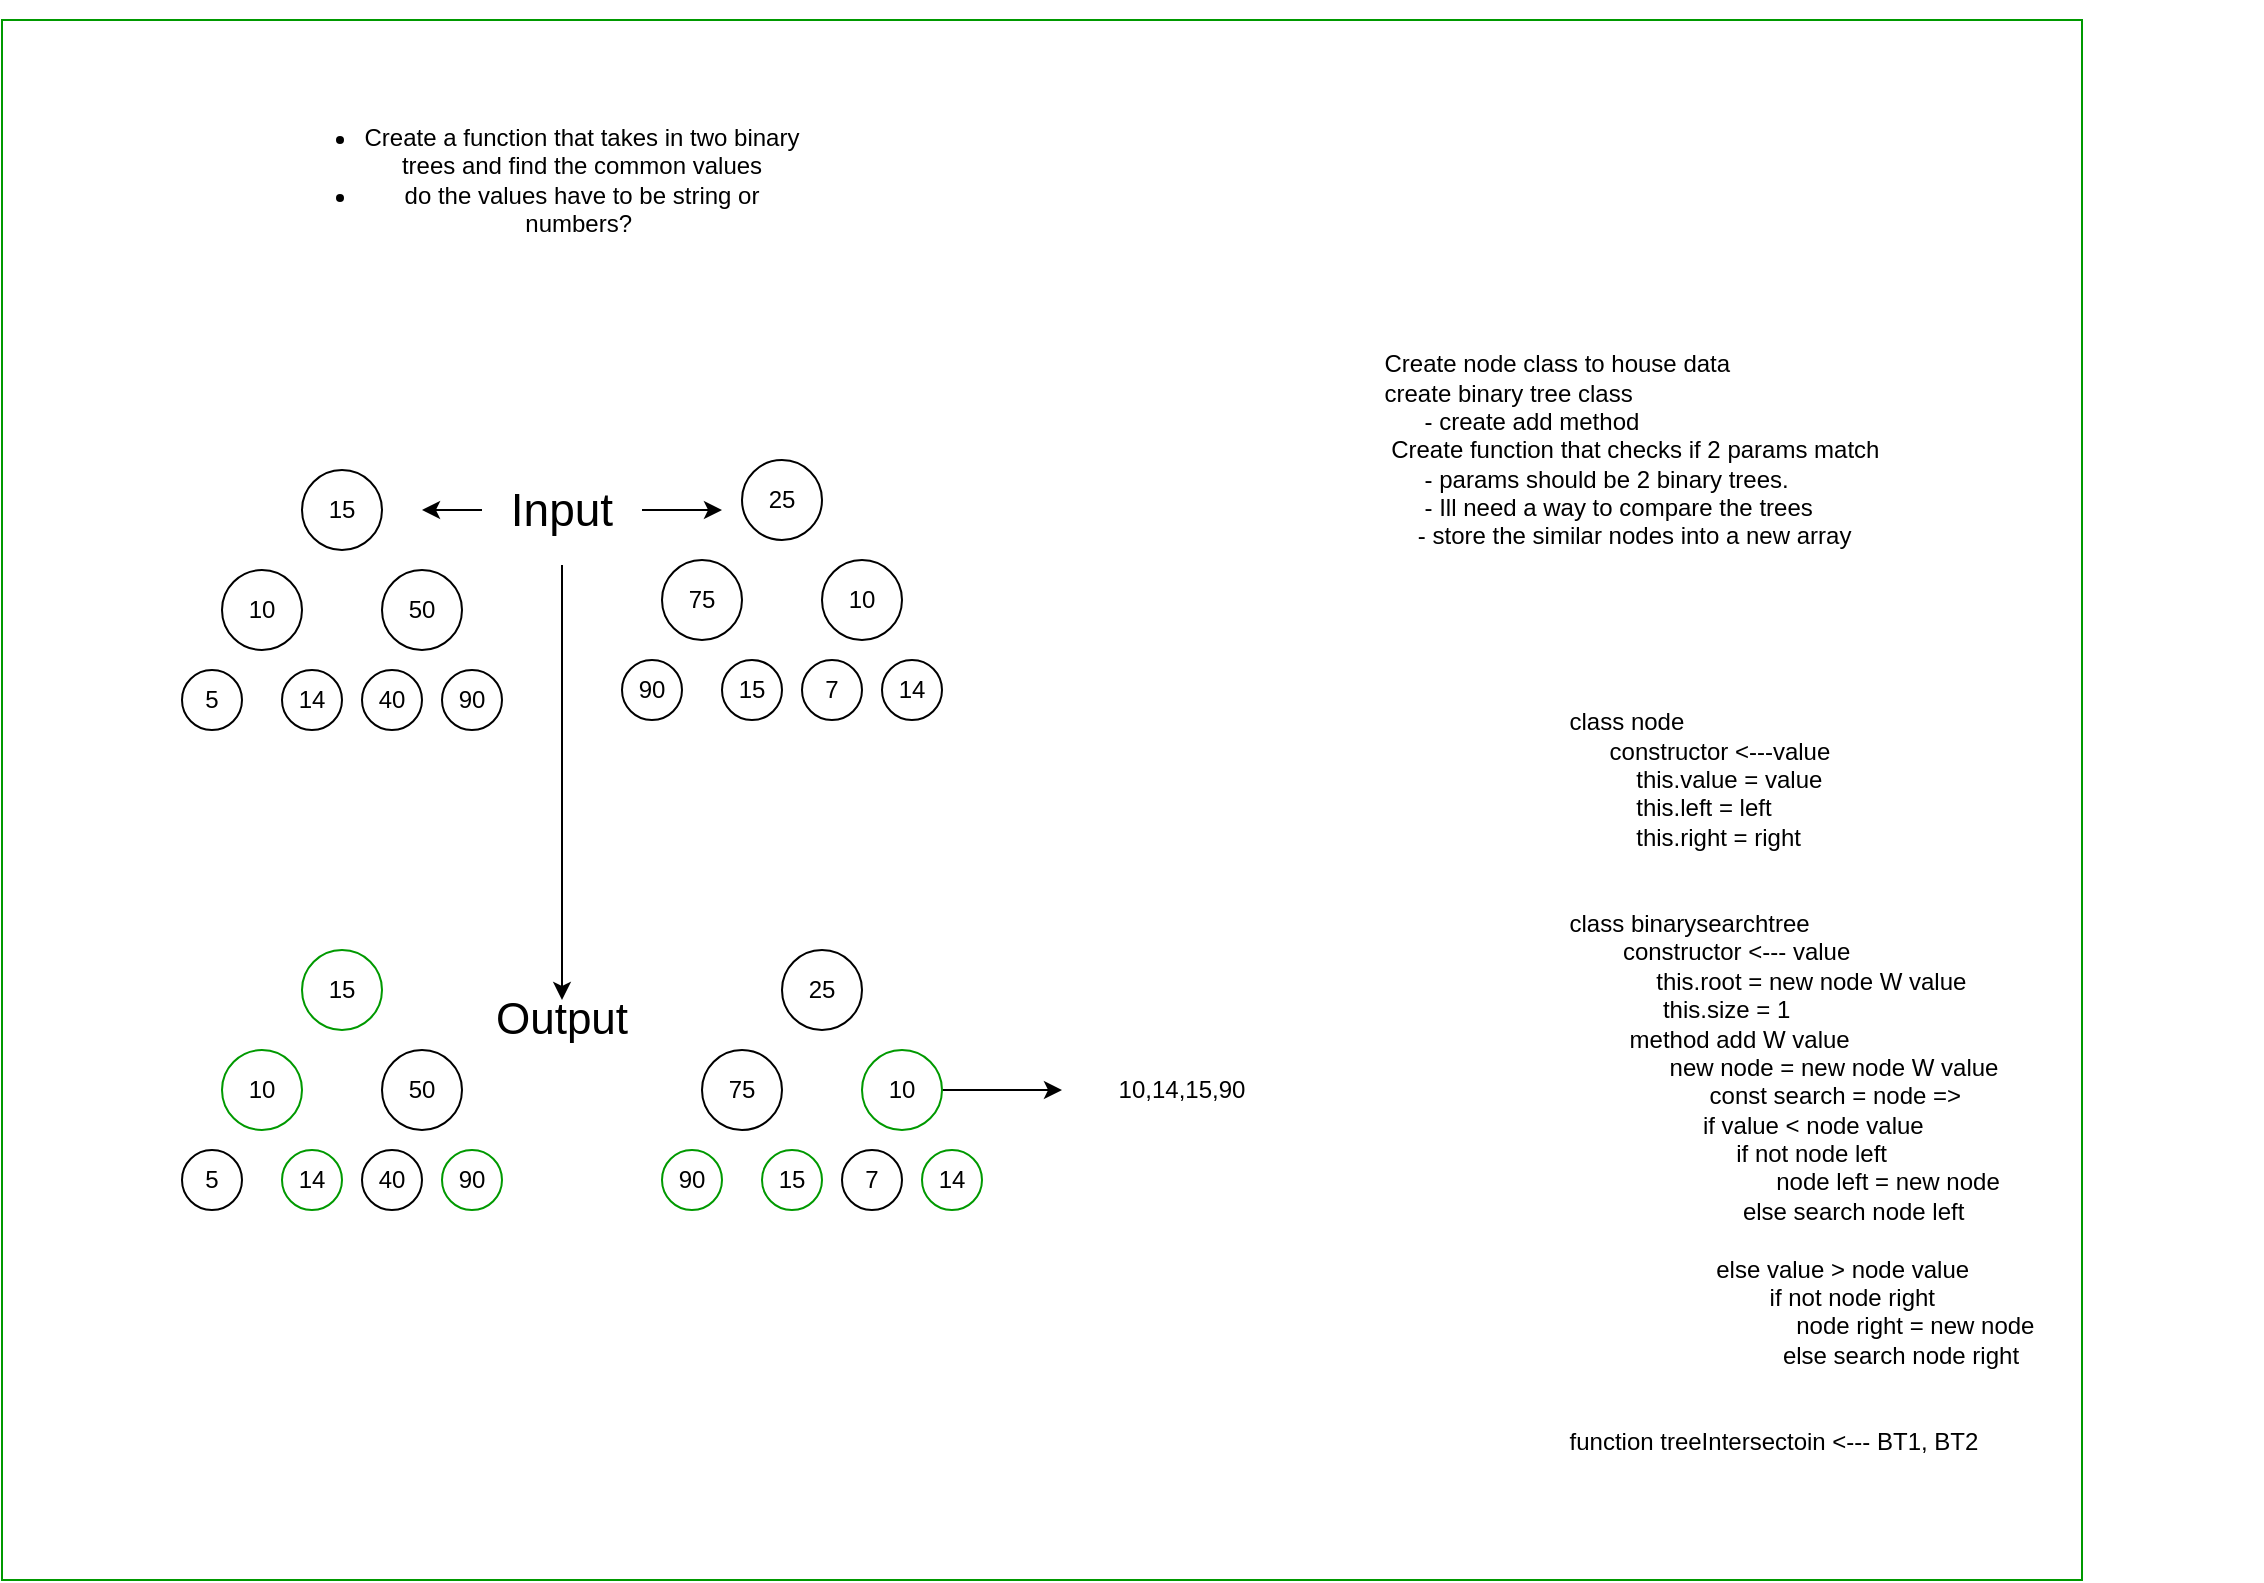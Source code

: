 <mxfile version="13.6.5">
    <diagram id="xLA6EGjMVtIB6UTje8NI" name="Page-1">
        <mxGraphModel dx="1286" dy="676" grid="1" gridSize="10" guides="1" tooltips="1" connect="1" arrows="1" fold="1" page="1" pageScale="1" pageWidth="850" pageHeight="1100" math="0" shadow="0">
            <root>
                <mxCell id="0"/>
                <mxCell id="1" parent="0"/>
                <mxCell id="60" value="" style="rounded=0;whiteSpace=wrap;html=1;strokeColor=#009900;" vertex="1" parent="1">
                    <mxGeometry y="20" width="1040" height="780" as="geometry"/>
                </mxCell>
                <mxCell id="3" value="&lt;ul&gt;&lt;li&gt;Create a function that takes in two binary trees and find the common values&lt;/li&gt;&lt;li&gt;do the values have to be string or numbers?&amp;nbsp;&lt;/li&gt;&lt;/ul&gt;" style="text;html=1;strokeColor=none;fillColor=none;align=center;verticalAlign=middle;whiteSpace=wrap;rounded=0;" vertex="1" parent="1">
                    <mxGeometry x="140" y="10" width="260" height="180" as="geometry"/>
                </mxCell>
                <mxCell id="19" value="25" style="ellipse;whiteSpace=wrap;html=1;aspect=fixed;" vertex="1" parent="1">
                    <mxGeometry x="370" y="240" width="40" height="40" as="geometry"/>
                </mxCell>
                <mxCell id="20" value="75" style="ellipse;whiteSpace=wrap;html=1;aspect=fixed;" vertex="1" parent="1">
                    <mxGeometry x="330" y="290" width="40" height="40" as="geometry"/>
                </mxCell>
                <mxCell id="21" value="90" style="ellipse;whiteSpace=wrap;html=1;aspect=fixed;" vertex="1" parent="1">
                    <mxGeometry x="310" y="340" width="30" height="30" as="geometry"/>
                </mxCell>
                <mxCell id="22" value="10" style="ellipse;whiteSpace=wrap;html=1;aspect=fixed;" vertex="1" parent="1">
                    <mxGeometry x="410" y="290" width="40" height="40" as="geometry"/>
                </mxCell>
                <mxCell id="23" value="15" style="ellipse;whiteSpace=wrap;html=1;aspect=fixed;" vertex="1" parent="1">
                    <mxGeometry x="360" y="340" width="30" height="30" as="geometry"/>
                </mxCell>
                <mxCell id="24" value="7" style="ellipse;whiteSpace=wrap;html=1;aspect=fixed;" vertex="1" parent="1">
                    <mxGeometry x="400" y="340" width="30" height="30" as="geometry"/>
                </mxCell>
                <mxCell id="25" value="14" style="ellipse;whiteSpace=wrap;html=1;aspect=fixed;" vertex="1" parent="1">
                    <mxGeometry x="440" y="340" width="30" height="30" as="geometry"/>
                </mxCell>
                <mxCell id="26" value="15" style="ellipse;whiteSpace=wrap;html=1;aspect=fixed;" vertex="1" parent="1">
                    <mxGeometry x="150" y="245" width="40" height="40" as="geometry"/>
                </mxCell>
                <mxCell id="27" value="10" style="ellipse;whiteSpace=wrap;html=1;aspect=fixed;" vertex="1" parent="1">
                    <mxGeometry x="110" y="295" width="40" height="40" as="geometry"/>
                </mxCell>
                <mxCell id="28" value="5" style="ellipse;whiteSpace=wrap;html=1;aspect=fixed;" vertex="1" parent="1">
                    <mxGeometry x="90" y="345" width="30" height="30" as="geometry"/>
                </mxCell>
                <mxCell id="29" value="50" style="ellipse;whiteSpace=wrap;html=1;aspect=fixed;" vertex="1" parent="1">
                    <mxGeometry x="190" y="295" width="40" height="40" as="geometry"/>
                </mxCell>
                <mxCell id="30" value="14" style="ellipse;whiteSpace=wrap;html=1;aspect=fixed;" vertex="1" parent="1">
                    <mxGeometry x="140" y="345" width="30" height="30" as="geometry"/>
                </mxCell>
                <mxCell id="31" value="40" style="ellipse;whiteSpace=wrap;html=1;aspect=fixed;" vertex="1" parent="1">
                    <mxGeometry x="180" y="345" width="30" height="30" as="geometry"/>
                </mxCell>
                <mxCell id="32" value="90" style="ellipse;whiteSpace=wrap;html=1;aspect=fixed;" vertex="1" parent="1">
                    <mxGeometry x="220" y="345" width="30" height="30" as="geometry"/>
                </mxCell>
                <mxCell id="33" value="15" style="ellipse;whiteSpace=wrap;html=1;aspect=fixed;strokeColor=#009900;" vertex="1" parent="1">
                    <mxGeometry x="150" y="485" width="40" height="40" as="geometry"/>
                </mxCell>
                <mxCell id="34" value="10" style="ellipse;whiteSpace=wrap;html=1;aspect=fixed;strokeColor=#009900;" vertex="1" parent="1">
                    <mxGeometry x="110" y="535" width="40" height="40" as="geometry"/>
                </mxCell>
                <mxCell id="35" value="5" style="ellipse;whiteSpace=wrap;html=1;aspect=fixed;" vertex="1" parent="1">
                    <mxGeometry x="90" y="585" width="30" height="30" as="geometry"/>
                </mxCell>
                <mxCell id="36" value="50" style="ellipse;whiteSpace=wrap;html=1;aspect=fixed;" vertex="1" parent="1">
                    <mxGeometry x="190" y="535" width="40" height="40" as="geometry"/>
                </mxCell>
                <mxCell id="37" value="14" style="ellipse;whiteSpace=wrap;html=1;aspect=fixed;strokeColor=#009900;" vertex="1" parent="1">
                    <mxGeometry x="140" y="585" width="30" height="30" as="geometry"/>
                </mxCell>
                <mxCell id="38" value="40" style="ellipse;whiteSpace=wrap;html=1;aspect=fixed;" vertex="1" parent="1">
                    <mxGeometry x="180" y="585" width="30" height="30" as="geometry"/>
                </mxCell>
                <mxCell id="39" value="90" style="ellipse;whiteSpace=wrap;html=1;aspect=fixed;strokeColor=#009900;" vertex="1" parent="1">
                    <mxGeometry x="220" y="585" width="30" height="30" as="geometry"/>
                </mxCell>
                <mxCell id="40" value="25" style="ellipse;whiteSpace=wrap;html=1;aspect=fixed;" vertex="1" parent="1">
                    <mxGeometry x="390" y="485" width="40" height="40" as="geometry"/>
                </mxCell>
                <mxCell id="41" value="75" style="ellipse;whiteSpace=wrap;html=1;aspect=fixed;" vertex="1" parent="1">
                    <mxGeometry x="350" y="535" width="40" height="40" as="geometry"/>
                </mxCell>
                <mxCell id="42" value="90" style="ellipse;whiteSpace=wrap;html=1;aspect=fixed;strokeColor=#009900;" vertex="1" parent="1">
                    <mxGeometry x="330" y="585" width="30" height="30" as="geometry"/>
                </mxCell>
                <mxCell id="53" style="edgeStyle=orthogonalEdgeStyle;rounded=0;orthogonalLoop=1;jettySize=auto;html=1;" edge="1" parent="1" source="43" target="54">
                    <mxGeometry relative="1" as="geometry">
                        <mxPoint x="600" y="555" as="targetPoint"/>
                    </mxGeometry>
                </mxCell>
                <mxCell id="43" value="10" style="ellipse;whiteSpace=wrap;html=1;aspect=fixed;strokeColor=#009900;" vertex="1" parent="1">
                    <mxGeometry x="430" y="535" width="40" height="40" as="geometry"/>
                </mxCell>
                <mxCell id="44" value="15" style="ellipse;whiteSpace=wrap;html=1;aspect=fixed;strokeColor=#009900;" vertex="1" parent="1">
                    <mxGeometry x="380" y="585" width="30" height="30" as="geometry"/>
                </mxCell>
                <mxCell id="45" value="7" style="ellipse;whiteSpace=wrap;html=1;aspect=fixed;" vertex="1" parent="1">
                    <mxGeometry x="420" y="585" width="30" height="30" as="geometry"/>
                </mxCell>
                <mxCell id="46" value="14" style="ellipse;whiteSpace=wrap;html=1;aspect=fixed;strokeColor=#009900;" vertex="1" parent="1">
                    <mxGeometry x="460" y="585" width="30" height="30" as="geometry"/>
                </mxCell>
                <mxCell id="48" style="edgeStyle=orthogonalEdgeStyle;rounded=0;orthogonalLoop=1;jettySize=auto;html=1;" edge="1" parent="1" source="47">
                    <mxGeometry relative="1" as="geometry">
                        <mxPoint x="360" y="265" as="targetPoint"/>
                    </mxGeometry>
                </mxCell>
                <mxCell id="49" style="edgeStyle=orthogonalEdgeStyle;rounded=0;orthogonalLoop=1;jettySize=auto;html=1;" edge="1" parent="1" source="47">
                    <mxGeometry relative="1" as="geometry">
                        <mxPoint x="210" y="265" as="targetPoint"/>
                    </mxGeometry>
                </mxCell>
                <mxCell id="50" style="edgeStyle=orthogonalEdgeStyle;rounded=0;orthogonalLoop=1;jettySize=auto;html=1;" edge="1" parent="1" source="47" target="51">
                    <mxGeometry relative="1" as="geometry">
                        <mxPoint x="280" y="520" as="targetPoint"/>
                    </mxGeometry>
                </mxCell>
                <mxCell id="47" value="&lt;font style=&quot;font-size: 23px&quot;&gt;Input&lt;/font&gt;" style="text;html=1;strokeColor=none;fillColor=none;align=center;verticalAlign=middle;whiteSpace=wrap;rounded=0;" vertex="1" parent="1">
                    <mxGeometry x="240" y="237.5" width="80" height="55" as="geometry"/>
                </mxCell>
                <mxCell id="51" value="&lt;font style=&quot;font-size: 22px&quot;&gt;Output&lt;/font&gt;" style="text;html=1;strokeColor=none;fillColor=none;align=center;verticalAlign=middle;whiteSpace=wrap;rounded=0;" vertex="1" parent="1">
                    <mxGeometry x="260" y="510" width="40" height="20" as="geometry"/>
                </mxCell>
                <mxCell id="54" value="10,14,15,90" style="text;html=1;strokeColor=none;fillColor=none;align=center;verticalAlign=middle;whiteSpace=wrap;rounded=0;" vertex="1" parent="1">
                    <mxGeometry x="530" y="542.5" width="120" height="25" as="geometry"/>
                </mxCell>
                <mxCell id="57" value="&lt;div style=&quot;text-align: left&quot;&gt;&lt;span&gt;Create node class to house data&lt;/span&gt;&lt;/div&gt;&lt;div style=&quot;text-align: left&quot;&gt;&lt;span&gt;create binary tree class&lt;/span&gt;&lt;/div&gt;&lt;div style=&quot;text-align: left&quot;&gt;&lt;span&gt;&amp;nbsp; &amp;nbsp; &amp;nbsp; - create add method&lt;/span&gt;&lt;/div&gt;&lt;div style=&quot;text-align: left&quot;&gt;&lt;span&gt;&amp;nbsp;Create function that checks if 2 params match&lt;/span&gt;&lt;/div&gt;&lt;div style=&quot;text-align: left&quot;&gt;&lt;span&gt;&amp;nbsp; &amp;nbsp; &amp;nbsp; - params should be 2 binary trees.&amp;nbsp;&lt;/span&gt;&lt;/div&gt;&lt;div style=&quot;text-align: left&quot;&gt;&lt;span&gt;&amp;nbsp; &amp;nbsp; &amp;nbsp; - Ill need a way to compare the trees&lt;/span&gt;&lt;/div&gt;&lt;div style=&quot;text-align: left&quot;&gt;&lt;span&gt;&amp;nbsp; &amp;nbsp; &amp;nbsp;- store the similar nodes into a new array&lt;/span&gt;&lt;/div&gt;" style="text;html=1;strokeColor=none;fillColor=none;align=center;verticalAlign=middle;whiteSpace=wrap;rounded=0;" vertex="1" parent="1">
                    <mxGeometry x="640" y="110" width="350" height="250" as="geometry"/>
                </mxCell>
                <mxCell id="59" value="&lt;div style=&quot;text-align: left&quot;&gt;class node&amp;nbsp;&lt;/div&gt;&lt;div style=&quot;text-align: left&quot;&gt;&amp;nbsp; &amp;nbsp; &amp;nbsp; constructor &amp;lt;---value&lt;/div&gt;&lt;div style=&quot;text-align: left&quot;&gt;&amp;nbsp; &amp;nbsp; &amp;nbsp; &amp;nbsp; &amp;nbsp; this.value = value&lt;/div&gt;&lt;div style=&quot;text-align: left&quot;&gt;&amp;nbsp; &amp;nbsp; &amp;nbsp; &amp;nbsp; &amp;nbsp; this.left = left&lt;/div&gt;&lt;div style=&quot;text-align: left&quot;&gt;&amp;nbsp; &amp;nbsp; &amp;nbsp; &amp;nbsp; &amp;nbsp; this.right = right&lt;/div&gt;&lt;div style=&quot;text-align: left&quot;&gt;&lt;br&gt;&lt;/div&gt;&lt;div style=&quot;text-align: left&quot;&gt;&lt;br&gt;&lt;/div&gt;&lt;div style=&quot;text-align: left&quot;&gt;class binarysearchtree&amp;nbsp;&lt;/div&gt;&lt;div style=&quot;text-align: left&quot;&gt;&amp;nbsp; &amp;nbsp; &amp;nbsp; &amp;nbsp; constructor &amp;lt;--- value&lt;/div&gt;&lt;div style=&quot;text-align: left&quot;&gt;&amp;nbsp; &amp;nbsp; &amp;nbsp; &amp;nbsp; &amp;nbsp; &amp;nbsp; &amp;nbsp;this.root = new node W value&lt;/div&gt;&lt;div style=&quot;text-align: left&quot;&gt;&amp;nbsp; &amp;nbsp; &amp;nbsp; &amp;nbsp; &amp;nbsp; &amp;nbsp; &amp;nbsp; this.size = 1&lt;/div&gt;&lt;div style=&quot;text-align: left&quot;&gt;&amp;nbsp; &amp;nbsp; &amp;nbsp; &amp;nbsp; &amp;nbsp;method add W value&lt;/div&gt;&lt;div style=&quot;text-align: left&quot;&gt;&lt;span&gt;&amp;nbsp; &amp;nbsp; &amp;nbsp; &amp;nbsp; &amp;nbsp; &amp;nbsp; &amp;nbsp; &amp;nbsp;new node = new node W value&lt;/span&gt;&lt;br&gt;&lt;/div&gt;&lt;div style=&quot;text-align: left&quot;&gt;&lt;span&gt;&amp;nbsp; &amp;nbsp; &amp;nbsp; &amp;nbsp; &amp;nbsp; &amp;nbsp; &amp;nbsp; &amp;nbsp; &amp;nbsp; &amp;nbsp; &amp;nbsp;const search = node =&amp;gt;&lt;/span&gt;&lt;/div&gt;&lt;div style=&quot;text-align: left&quot;&gt;&amp;nbsp; &amp;nbsp; &amp;nbsp; &amp;nbsp; &amp;nbsp; &amp;nbsp; &amp;nbsp; &amp;nbsp; &amp;nbsp; &amp;nbsp; if value &amp;lt; node value&lt;/div&gt;&lt;div style=&quot;text-align: left&quot;&gt;&amp;nbsp; &amp;nbsp; &amp;nbsp; &amp;nbsp; &amp;nbsp; &amp;nbsp; &amp;nbsp; &amp;nbsp; &amp;nbsp; &amp;nbsp; &amp;nbsp; &amp;nbsp; &amp;nbsp;if not node left&lt;/div&gt;&lt;div style=&quot;text-align: left&quot;&gt;&amp;nbsp; &amp;nbsp; &amp;nbsp; &amp;nbsp; &amp;nbsp; &amp;nbsp; &amp;nbsp; &amp;nbsp; &amp;nbsp; &amp;nbsp; &amp;nbsp; &amp;nbsp; &amp;nbsp; &amp;nbsp; &amp;nbsp; &amp;nbsp;node left = new node&lt;/div&gt;&lt;div style=&quot;text-align: left&quot;&gt;&amp;nbsp; &amp;nbsp; &amp;nbsp; &amp;nbsp; &amp;nbsp; &amp;nbsp; &amp;nbsp; &amp;nbsp; &amp;nbsp; &amp;nbsp; &amp;nbsp; &amp;nbsp; &amp;nbsp; else search node left&lt;/div&gt;&lt;div style=&quot;text-align: left&quot;&gt;&amp;nbsp; &amp;nbsp; &amp;nbsp; &amp;nbsp; &amp;nbsp; &amp;nbsp;&amp;nbsp;&lt;/div&gt;&lt;div style=&quot;text-align: left&quot;&gt;&amp;nbsp; &amp;nbsp; &amp;nbsp; &amp;nbsp; &amp;nbsp; &amp;nbsp; &amp;nbsp; &amp;nbsp; &amp;nbsp; &amp;nbsp; &amp;nbsp; else value &amp;gt; node value&lt;/div&gt;&lt;div style=&quot;text-align: left&quot;&gt;&amp;nbsp; &amp;nbsp; &amp;nbsp; &amp;nbsp; &amp;nbsp; &amp;nbsp; &amp;nbsp; &amp;nbsp; &amp;nbsp; &amp;nbsp; &amp;nbsp; &amp;nbsp; &amp;nbsp; &amp;nbsp; &amp;nbsp; if not node right&lt;/div&gt;&lt;div style=&quot;text-align: left&quot;&gt;&amp;nbsp; &amp;nbsp; &amp;nbsp; &amp;nbsp; &amp;nbsp; &amp;nbsp; &amp;nbsp; &amp;nbsp; &amp;nbsp; &amp;nbsp; &amp;nbsp; &amp;nbsp; &amp;nbsp; &amp;nbsp; &amp;nbsp; &amp;nbsp; &amp;nbsp; node right = new node&lt;/div&gt;&lt;div style=&quot;text-align: left&quot;&gt;&amp;nbsp; &amp;nbsp; &amp;nbsp; &amp;nbsp; &amp;nbsp; &amp;nbsp; &amp;nbsp; &amp;nbsp; &amp;nbsp; &amp;nbsp; &amp;nbsp; &amp;nbsp; &amp;nbsp; &amp;nbsp; &amp;nbsp; &amp;nbsp; else search node right&lt;/div&gt;&lt;div style=&quot;text-align: left&quot;&gt;&lt;br&gt;&lt;/div&gt;&lt;div style=&quot;text-align: left&quot;&gt;&lt;br&gt;&lt;/div&gt;&lt;div style=&quot;text-align: left&quot;&gt;function treeIntersectoin &amp;lt;--- BT1, BT2&amp;nbsp;&lt;/div&gt;&lt;div style=&quot;text-align: left&quot;&gt;&amp;nbsp; &amp;nbsp; &amp;nbsp; &amp;nbsp;&amp;nbsp;&lt;/div&gt;" style="text;html=1;strokeColor=none;fillColor=none;align=center;verticalAlign=middle;whiteSpace=wrap;rounded=0;" vertex="1" parent="1">
                    <mxGeometry x="670" y="345" width="460" height="425" as="geometry"/>
                </mxCell>
            </root>
        </mxGraphModel>
    </diagram>
</mxfile>